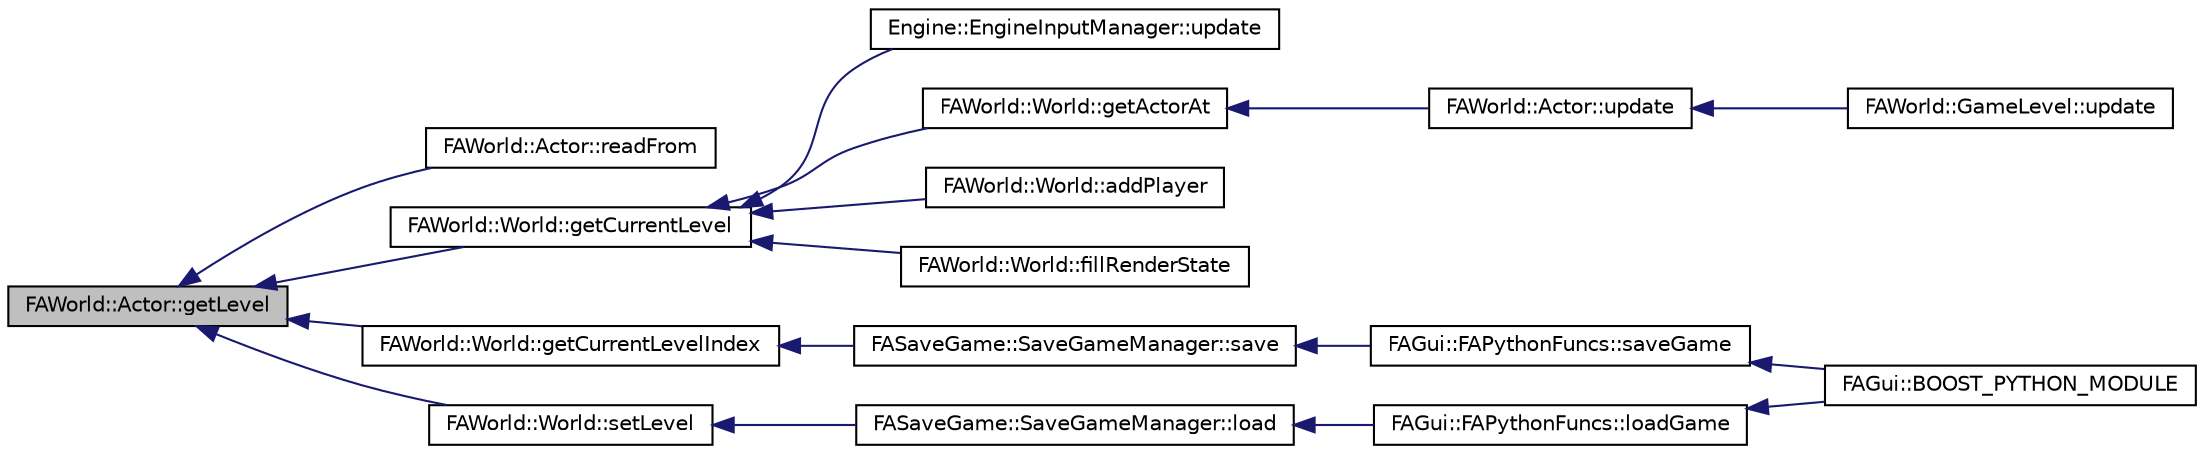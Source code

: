 digraph G
{
  edge [fontname="Helvetica",fontsize="10",labelfontname="Helvetica",labelfontsize="10"];
  node [fontname="Helvetica",fontsize="10",shape=record];
  rankdir="LR";
  Node1 [label="FAWorld::Actor::getLevel",height=0.2,width=0.4,color="black", fillcolor="grey75", style="filled" fontcolor="black"];
  Node1 -> Node2 [dir="back",color="midnightblue",fontsize="10",style="solid",fontname="Helvetica"];
  Node2 [label="FAWorld::Actor::readFrom",height=0.2,width=0.4,color="black", fillcolor="white", style="filled",URL="$class_f_a_world_1_1_actor.html#ab53e39ee1f8c51d83f403f7c3c44ca21"];
  Node1 -> Node3 [dir="back",color="midnightblue",fontsize="10",style="solid",fontname="Helvetica"];
  Node3 [label="FAWorld::World::getCurrentLevel",height=0.2,width=0.4,color="black", fillcolor="white", style="filled",URL="$class_f_a_world_1_1_world.html#a0cb638b42a04dba460fcaf3e0a261fd9"];
  Node3 -> Node4 [dir="back",color="midnightblue",fontsize="10",style="solid",fontname="Helvetica"];
  Node4 [label="Engine::EngineInputManager::update",height=0.2,width=0.4,color="black", fillcolor="white", style="filled",URL="$class_engine_1_1_engine_input_manager.html#a9e498a09e866f109b2d59d371f390ad6"];
  Node3 -> Node5 [dir="back",color="midnightblue",fontsize="10",style="solid",fontname="Helvetica"];
  Node5 [label="FAWorld::World::getActorAt",height=0.2,width=0.4,color="black", fillcolor="white", style="filled",URL="$class_f_a_world_1_1_world.html#a232923bf93809b892f0e295ea678d395"];
  Node5 -> Node6 [dir="back",color="midnightblue",fontsize="10",style="solid",fontname="Helvetica"];
  Node6 [label="FAWorld::Actor::update",height=0.2,width=0.4,color="black", fillcolor="white", style="filled",URL="$class_f_a_world_1_1_actor.html#a210d7366b718ee9366442a98f940d083"];
  Node6 -> Node7 [dir="back",color="midnightblue",fontsize="10",style="solid",fontname="Helvetica"];
  Node7 [label="FAWorld::GameLevel::update",height=0.2,width=0.4,color="black", fillcolor="white", style="filled",URL="$class_f_a_world_1_1_game_level.html#a78e4db23f4a198945e69fced2b8d8e9d"];
  Node3 -> Node8 [dir="back",color="midnightblue",fontsize="10",style="solid",fontname="Helvetica"];
  Node8 [label="FAWorld::World::addPlayer",height=0.2,width=0.4,color="black", fillcolor="white", style="filled",URL="$class_f_a_world_1_1_world.html#a9fd40c5d4166912a99821e2b58deb88d"];
  Node3 -> Node9 [dir="back",color="midnightblue",fontsize="10",style="solid",fontname="Helvetica"];
  Node9 [label="FAWorld::World::fillRenderState",height=0.2,width=0.4,color="black", fillcolor="white", style="filled",URL="$class_f_a_world_1_1_world.html#a5afbd524390014b824643a3430395196"];
  Node1 -> Node10 [dir="back",color="midnightblue",fontsize="10",style="solid",fontname="Helvetica"];
  Node10 [label="FAWorld::World::getCurrentLevelIndex",height=0.2,width=0.4,color="black", fillcolor="white", style="filled",URL="$class_f_a_world_1_1_world.html#a1cecdd7a29335885b67df630d476585f"];
  Node10 -> Node11 [dir="back",color="midnightblue",fontsize="10",style="solid",fontname="Helvetica"];
  Node11 [label="FASaveGame::SaveGameManager::save",height=0.2,width=0.4,color="black", fillcolor="white", style="filled",URL="$class_f_a_save_game_1_1_save_game_manager.html#a68aee19535d06533bc4dd06a872651f7"];
  Node11 -> Node12 [dir="back",color="midnightblue",fontsize="10",style="solid",fontname="Helvetica"];
  Node12 [label="FAGui::FAPythonFuncs::saveGame",height=0.2,width=0.4,color="black", fillcolor="white", style="filled",URL="$class_f_a_gui_1_1_f_a_python_funcs.html#aedaa277fd1fdf292d0205a6ba0d7634d"];
  Node12 -> Node13 [dir="back",color="midnightblue",fontsize="10",style="solid",fontname="Helvetica"];
  Node13 [label="FAGui::BOOST_PYTHON_MODULE",height=0.2,width=0.4,color="black", fillcolor="white", style="filled",URL="$namespace_f_a_gui.html#afbfc2a5c5a5f9d7a9f9465179a85b8a4"];
  Node1 -> Node14 [dir="back",color="midnightblue",fontsize="10",style="solid",fontname="Helvetica"];
  Node14 [label="FAWorld::World::setLevel",height=0.2,width=0.4,color="black", fillcolor="white", style="filled",URL="$class_f_a_world_1_1_world.html#ae5fed250c5639c9975fda9e35691007b"];
  Node14 -> Node15 [dir="back",color="midnightblue",fontsize="10",style="solid",fontname="Helvetica"];
  Node15 [label="FASaveGame::SaveGameManager::load",height=0.2,width=0.4,color="black", fillcolor="white", style="filled",URL="$class_f_a_save_game_1_1_save_game_manager.html#a850dea5a0a18721bebd30e31bc47410b"];
  Node15 -> Node16 [dir="back",color="midnightblue",fontsize="10",style="solid",fontname="Helvetica"];
  Node16 [label="FAGui::FAPythonFuncs::loadGame",height=0.2,width=0.4,color="black", fillcolor="white", style="filled",URL="$class_f_a_gui_1_1_f_a_python_funcs.html#afbc6e00b8cd71c9d4a7e89739eb3955f"];
  Node16 -> Node13 [dir="back",color="midnightblue",fontsize="10",style="solid",fontname="Helvetica"];
}
